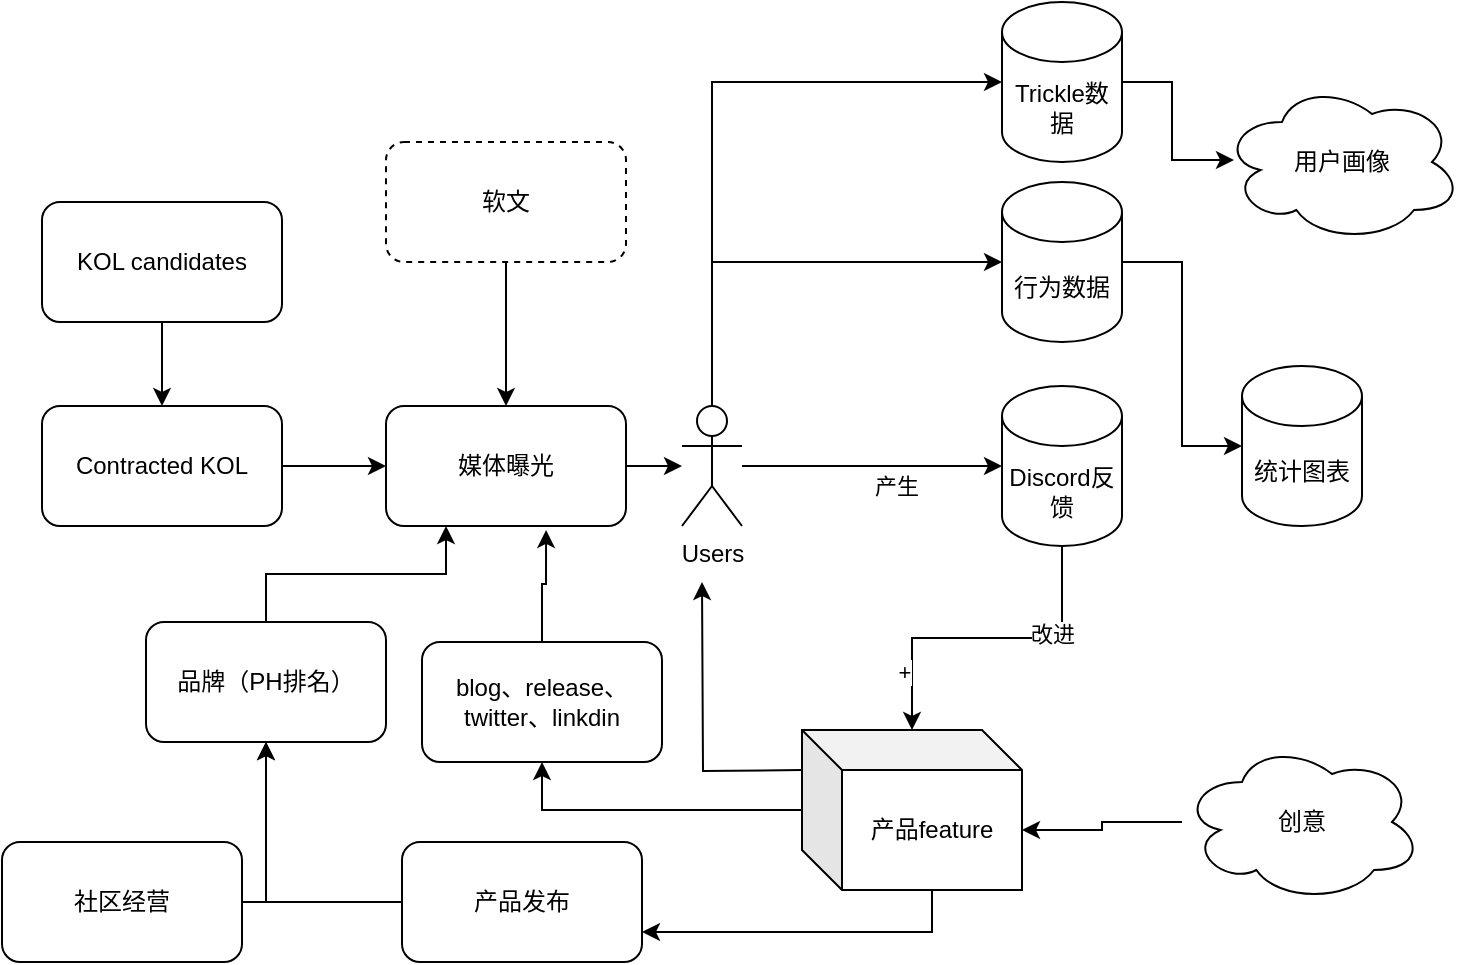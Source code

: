 <mxfile version="22.1.7" type="github">
  <diagram name="第 1 页" id="Yx0_KaVScuL6UOeJacfx">
    <mxGraphModel dx="954" dy="528" grid="1" gridSize="10" guides="1" tooltips="1" connect="1" arrows="1" fold="1" page="1" pageScale="1" pageWidth="1169" pageHeight="827" math="0" shadow="0">
      <root>
        <mxCell id="0" />
        <mxCell id="1" parent="0" />
        <mxCell id="1EhqjQ9QfdzI11k8vf5l-12" value="Users" style="shape=umlActor;verticalLabelPosition=bottom;verticalAlign=top;html=1;outlineConnect=0;" vertex="1" parent="1">
          <mxGeometry x="460" y="302" width="30" height="60" as="geometry" />
        </mxCell>
        <mxCell id="1EhqjQ9QfdzI11k8vf5l-26" style="edgeStyle=orthogonalEdgeStyle;rounded=0;orthogonalLoop=1;jettySize=auto;html=1;" edge="1" parent="1" source="1EhqjQ9QfdzI11k8vf5l-14" target="1EhqjQ9QfdzI11k8vf5l-12">
          <mxGeometry relative="1" as="geometry" />
        </mxCell>
        <mxCell id="1EhqjQ9QfdzI11k8vf5l-14" value="媒体曝光" style="rounded=1;whiteSpace=wrap;html=1;" vertex="1" parent="1">
          <mxGeometry x="312" y="302" width="120" height="60" as="geometry" />
        </mxCell>
        <mxCell id="1EhqjQ9QfdzI11k8vf5l-34" style="edgeStyle=orthogonalEdgeStyle;rounded=0;orthogonalLoop=1;jettySize=auto;html=1;entryX=0.5;entryY=0;entryDx=0;entryDy=0;" edge="1" parent="1" source="1EhqjQ9QfdzI11k8vf5l-15" target="1EhqjQ9QfdzI11k8vf5l-33">
          <mxGeometry relative="1" as="geometry" />
        </mxCell>
        <mxCell id="1EhqjQ9QfdzI11k8vf5l-15" value="KOL candidates" style="rounded=1;whiteSpace=wrap;html=1;" vertex="1" parent="1">
          <mxGeometry x="140" y="200" width="120" height="60" as="geometry" />
        </mxCell>
        <mxCell id="1EhqjQ9QfdzI11k8vf5l-21" style="edgeStyle=orthogonalEdgeStyle;rounded=0;orthogonalLoop=1;jettySize=auto;html=1;" edge="1" parent="1">
          <mxGeometry relative="1" as="geometry">
            <mxPoint x="520" y="484" as="sourcePoint" />
            <mxPoint x="470" y="390" as="targetPoint" />
          </mxGeometry>
        </mxCell>
        <mxCell id="1EhqjQ9QfdzI11k8vf5l-19" value="" style="endArrow=classic;html=1;rounded=0;entryX=0;entryY=0.5;entryDx=0;entryDy=0;entryPerimeter=0;" edge="1" parent="1" source="1EhqjQ9QfdzI11k8vf5l-12" target="1EhqjQ9QfdzI11k8vf5l-29">
          <mxGeometry width="50" height="50" relative="1" as="geometry">
            <mxPoint x="530" y="332" as="sourcePoint" />
            <mxPoint x="610" y="332" as="targetPoint" />
          </mxGeometry>
        </mxCell>
        <mxCell id="1EhqjQ9QfdzI11k8vf5l-25" value="产生" style="edgeLabel;html=1;align=center;verticalAlign=middle;resizable=0;points=[];" vertex="1" connectable="0" parent="1EhqjQ9QfdzI11k8vf5l-19">
          <mxGeometry x="0.183" y="2" relative="1" as="geometry">
            <mxPoint y="12" as="offset" />
          </mxGeometry>
        </mxCell>
        <mxCell id="1EhqjQ9QfdzI11k8vf5l-20" style="edgeStyle=orthogonalEdgeStyle;rounded=0;orthogonalLoop=1;jettySize=auto;html=1;exitX=0.5;exitY=1;exitDx=0;exitDy=0;exitPerimeter=0;" edge="1" parent="1" source="1EhqjQ9QfdzI11k8vf5l-29" target="1EhqjQ9QfdzI11k8vf5l-30">
          <mxGeometry relative="1" as="geometry">
            <mxPoint x="670" y="362" as="sourcePoint" />
            <mxPoint x="620" y="482" as="targetPoint" />
          </mxGeometry>
        </mxCell>
        <mxCell id="1EhqjQ9QfdzI11k8vf5l-22" value="+" style="edgeLabel;html=1;align=center;verticalAlign=middle;resizable=0;points=[];" vertex="1" connectable="0" parent="1EhqjQ9QfdzI11k8vf5l-20">
          <mxGeometry y="2" relative="1" as="geometry">
            <mxPoint x="-42" y="15" as="offset" />
          </mxGeometry>
        </mxCell>
        <mxCell id="1EhqjQ9QfdzI11k8vf5l-31" value="改进" style="edgeLabel;html=1;align=center;verticalAlign=middle;resizable=0;points=[];" vertex="1" connectable="0" parent="1EhqjQ9QfdzI11k8vf5l-20">
          <mxGeometry x="-0.387" y="-2" relative="1" as="geometry">
            <mxPoint as="offset" />
          </mxGeometry>
        </mxCell>
        <mxCell id="1EhqjQ9QfdzI11k8vf5l-29" value="Discord反馈" style="shape=cylinder3;whiteSpace=wrap;html=1;boundedLbl=1;backgroundOutline=1;size=15;" vertex="1" parent="1">
          <mxGeometry x="620" y="292" width="60" height="80" as="geometry" />
        </mxCell>
        <mxCell id="1EhqjQ9QfdzI11k8vf5l-55" style="edgeStyle=orthogonalEdgeStyle;rounded=0;orthogonalLoop=1;jettySize=auto;html=1;entryX=1;entryY=0.75;entryDx=0;entryDy=0;exitX=0;exitY=0;exitDx=65;exitDy=80;exitPerimeter=0;" edge="1" parent="1" source="1EhqjQ9QfdzI11k8vf5l-30" target="1EhqjQ9QfdzI11k8vf5l-54">
          <mxGeometry relative="1" as="geometry" />
        </mxCell>
        <mxCell id="1EhqjQ9QfdzI11k8vf5l-60" style="edgeStyle=orthogonalEdgeStyle;rounded=0;orthogonalLoop=1;jettySize=auto;html=1;entryX=0.5;entryY=1;entryDx=0;entryDy=0;" edge="1" parent="1" source="1EhqjQ9QfdzI11k8vf5l-30" target="1EhqjQ9QfdzI11k8vf5l-58">
          <mxGeometry relative="1" as="geometry" />
        </mxCell>
        <mxCell id="1EhqjQ9QfdzI11k8vf5l-30" value="产品feature" style="shape=cube;whiteSpace=wrap;html=1;boundedLbl=1;backgroundOutline=1;darkOpacity=0.05;darkOpacity2=0.1;" vertex="1" parent="1">
          <mxGeometry x="520" y="464" width="110" height="80" as="geometry" />
        </mxCell>
        <mxCell id="1EhqjQ9QfdzI11k8vf5l-35" style="edgeStyle=orthogonalEdgeStyle;rounded=0;orthogonalLoop=1;jettySize=auto;html=1;exitX=1;exitY=0.5;exitDx=0;exitDy=0;entryX=0;entryY=0.5;entryDx=0;entryDy=0;" edge="1" parent="1" source="1EhqjQ9QfdzI11k8vf5l-33" target="1EhqjQ9QfdzI11k8vf5l-14">
          <mxGeometry relative="1" as="geometry" />
        </mxCell>
        <mxCell id="1EhqjQ9QfdzI11k8vf5l-33" value="Contracted KOL" style="rounded=1;whiteSpace=wrap;html=1;" vertex="1" parent="1">
          <mxGeometry x="140" y="302" width="120" height="60" as="geometry" />
        </mxCell>
        <mxCell id="1EhqjQ9QfdzI11k8vf5l-40" style="edgeStyle=orthogonalEdgeStyle;rounded=0;orthogonalLoop=1;jettySize=auto;html=1;entryX=0.25;entryY=1;entryDx=0;entryDy=0;" edge="1" parent="1" source="1EhqjQ9QfdzI11k8vf5l-39" target="1EhqjQ9QfdzI11k8vf5l-14">
          <mxGeometry relative="1" as="geometry">
            <mxPoint x="440" y="380" as="targetPoint" />
          </mxGeometry>
        </mxCell>
        <mxCell id="1EhqjQ9QfdzI11k8vf5l-39" value="品牌（PH排名）" style="rounded=1;whiteSpace=wrap;html=1;" vertex="1" parent="1">
          <mxGeometry x="192" y="410" width="120" height="60" as="geometry" />
        </mxCell>
        <mxCell id="1EhqjQ9QfdzI11k8vf5l-42" value="行为数据" style="shape=cylinder3;whiteSpace=wrap;html=1;boundedLbl=1;backgroundOutline=1;size=15;" vertex="1" parent="1">
          <mxGeometry x="620" y="190" width="60" height="80" as="geometry" />
        </mxCell>
        <mxCell id="1EhqjQ9QfdzI11k8vf5l-43" style="edgeStyle=orthogonalEdgeStyle;rounded=0;orthogonalLoop=1;jettySize=auto;html=1;entryX=0;entryY=0.5;entryDx=0;entryDy=0;entryPerimeter=0;" edge="1" parent="1" source="1EhqjQ9QfdzI11k8vf5l-12" target="1EhqjQ9QfdzI11k8vf5l-42">
          <mxGeometry relative="1" as="geometry">
            <Array as="points">
              <mxPoint x="475" y="230" />
            </Array>
          </mxGeometry>
        </mxCell>
        <mxCell id="1EhqjQ9QfdzI11k8vf5l-44" value="统计图表" style="shape=cylinder3;whiteSpace=wrap;html=1;boundedLbl=1;backgroundOutline=1;size=15;" vertex="1" parent="1">
          <mxGeometry x="740" y="282" width="60" height="80" as="geometry" />
        </mxCell>
        <mxCell id="1EhqjQ9QfdzI11k8vf5l-45" style="edgeStyle=orthogonalEdgeStyle;rounded=0;orthogonalLoop=1;jettySize=auto;html=1;entryX=0;entryY=0.5;entryDx=0;entryDy=0;entryPerimeter=0;" edge="1" parent="1" source="1EhqjQ9QfdzI11k8vf5l-42" target="1EhqjQ9QfdzI11k8vf5l-44">
          <mxGeometry relative="1" as="geometry" />
        </mxCell>
        <mxCell id="1EhqjQ9QfdzI11k8vf5l-46" value="Trickle数据" style="shape=cylinder3;whiteSpace=wrap;html=1;boundedLbl=1;backgroundOutline=1;size=15;" vertex="1" parent="1">
          <mxGeometry x="620" y="100" width="60" height="80" as="geometry" />
        </mxCell>
        <mxCell id="1EhqjQ9QfdzI11k8vf5l-47" style="edgeStyle=orthogonalEdgeStyle;rounded=0;orthogonalLoop=1;jettySize=auto;html=1;entryX=0;entryY=0.5;entryDx=0;entryDy=0;entryPerimeter=0;" edge="1" parent="1" source="1EhqjQ9QfdzI11k8vf5l-12" target="1EhqjQ9QfdzI11k8vf5l-46">
          <mxGeometry relative="1" as="geometry">
            <Array as="points">
              <mxPoint x="475" y="140" />
            </Array>
          </mxGeometry>
        </mxCell>
        <mxCell id="1EhqjQ9QfdzI11k8vf5l-48" value="用户画像" style="ellipse;shape=cloud;whiteSpace=wrap;html=1;" vertex="1" parent="1">
          <mxGeometry x="730" y="140" width="120" height="80" as="geometry" />
        </mxCell>
        <mxCell id="1EhqjQ9QfdzI11k8vf5l-49" style="edgeStyle=orthogonalEdgeStyle;rounded=0;orthogonalLoop=1;jettySize=auto;html=1;entryX=0.05;entryY=0.488;entryDx=0;entryDy=0;entryPerimeter=0;" edge="1" parent="1" source="1EhqjQ9QfdzI11k8vf5l-46" target="1EhqjQ9QfdzI11k8vf5l-48">
          <mxGeometry relative="1" as="geometry" />
        </mxCell>
        <mxCell id="1EhqjQ9QfdzI11k8vf5l-53" style="edgeStyle=orthogonalEdgeStyle;rounded=0;orthogonalLoop=1;jettySize=auto;html=1;exitX=1;exitY=0.5;exitDx=0;exitDy=0;entryX=0.5;entryY=1;entryDx=0;entryDy=0;" edge="1" parent="1" source="1EhqjQ9QfdzI11k8vf5l-52" target="1EhqjQ9QfdzI11k8vf5l-39">
          <mxGeometry relative="1" as="geometry">
            <mxPoint x="380" y="470" as="targetPoint" />
            <Array as="points">
              <mxPoint x="252" y="550" />
            </Array>
          </mxGeometry>
        </mxCell>
        <mxCell id="1EhqjQ9QfdzI11k8vf5l-52" value="社区经营" style="rounded=1;whiteSpace=wrap;html=1;" vertex="1" parent="1">
          <mxGeometry x="120" y="520" width="120" height="60" as="geometry" />
        </mxCell>
        <mxCell id="1EhqjQ9QfdzI11k8vf5l-56" style="edgeStyle=orthogonalEdgeStyle;rounded=0;orthogonalLoop=1;jettySize=auto;html=1;entryX=0.5;entryY=1;entryDx=0;entryDy=0;" edge="1" parent="1" source="1EhqjQ9QfdzI11k8vf5l-54" target="1EhqjQ9QfdzI11k8vf5l-39">
          <mxGeometry relative="1" as="geometry" />
        </mxCell>
        <mxCell id="1EhqjQ9QfdzI11k8vf5l-54" value="产品发布" style="rounded=1;whiteSpace=wrap;html=1;" vertex="1" parent="1">
          <mxGeometry x="320" y="520" width="120" height="60" as="geometry" />
        </mxCell>
        <mxCell id="1EhqjQ9QfdzI11k8vf5l-61" style="edgeStyle=orthogonalEdgeStyle;rounded=0;orthogonalLoop=1;jettySize=auto;html=1;entryX=0.5;entryY=0;entryDx=0;entryDy=0;" edge="1" parent="1" source="1EhqjQ9QfdzI11k8vf5l-57" target="1EhqjQ9QfdzI11k8vf5l-14">
          <mxGeometry relative="1" as="geometry" />
        </mxCell>
        <mxCell id="1EhqjQ9QfdzI11k8vf5l-57" value="软文" style="rounded=1;whiteSpace=wrap;html=1;dashed=1;" vertex="1" parent="1">
          <mxGeometry x="312" y="170" width="120" height="60" as="geometry" />
        </mxCell>
        <mxCell id="1EhqjQ9QfdzI11k8vf5l-59" style="edgeStyle=orthogonalEdgeStyle;rounded=0;orthogonalLoop=1;jettySize=auto;html=1;entryX=0.667;entryY=1.033;entryDx=0;entryDy=0;entryPerimeter=0;" edge="1" parent="1" source="1EhqjQ9QfdzI11k8vf5l-58" target="1EhqjQ9QfdzI11k8vf5l-14">
          <mxGeometry relative="1" as="geometry">
            <mxPoint x="380" y="370" as="targetPoint" />
          </mxGeometry>
        </mxCell>
        <mxCell id="1EhqjQ9QfdzI11k8vf5l-58" value="blog、release、twitter、linkdin" style="rounded=1;whiteSpace=wrap;html=1;" vertex="1" parent="1">
          <mxGeometry x="330" y="420" width="120" height="60" as="geometry" />
        </mxCell>
        <mxCell id="1EhqjQ9QfdzI11k8vf5l-62" value="创意" style="ellipse;shape=cloud;whiteSpace=wrap;html=1;" vertex="1" parent="1">
          <mxGeometry x="710" y="470" width="120" height="80" as="geometry" />
        </mxCell>
        <mxCell id="1EhqjQ9QfdzI11k8vf5l-63" style="edgeStyle=orthogonalEdgeStyle;rounded=0;orthogonalLoop=1;jettySize=auto;html=1;entryX=0;entryY=0;entryDx=110;entryDy=50;entryPerimeter=0;" edge="1" parent="1" source="1EhqjQ9QfdzI11k8vf5l-62" target="1EhqjQ9QfdzI11k8vf5l-30">
          <mxGeometry relative="1" as="geometry" />
        </mxCell>
      </root>
    </mxGraphModel>
  </diagram>
</mxfile>
